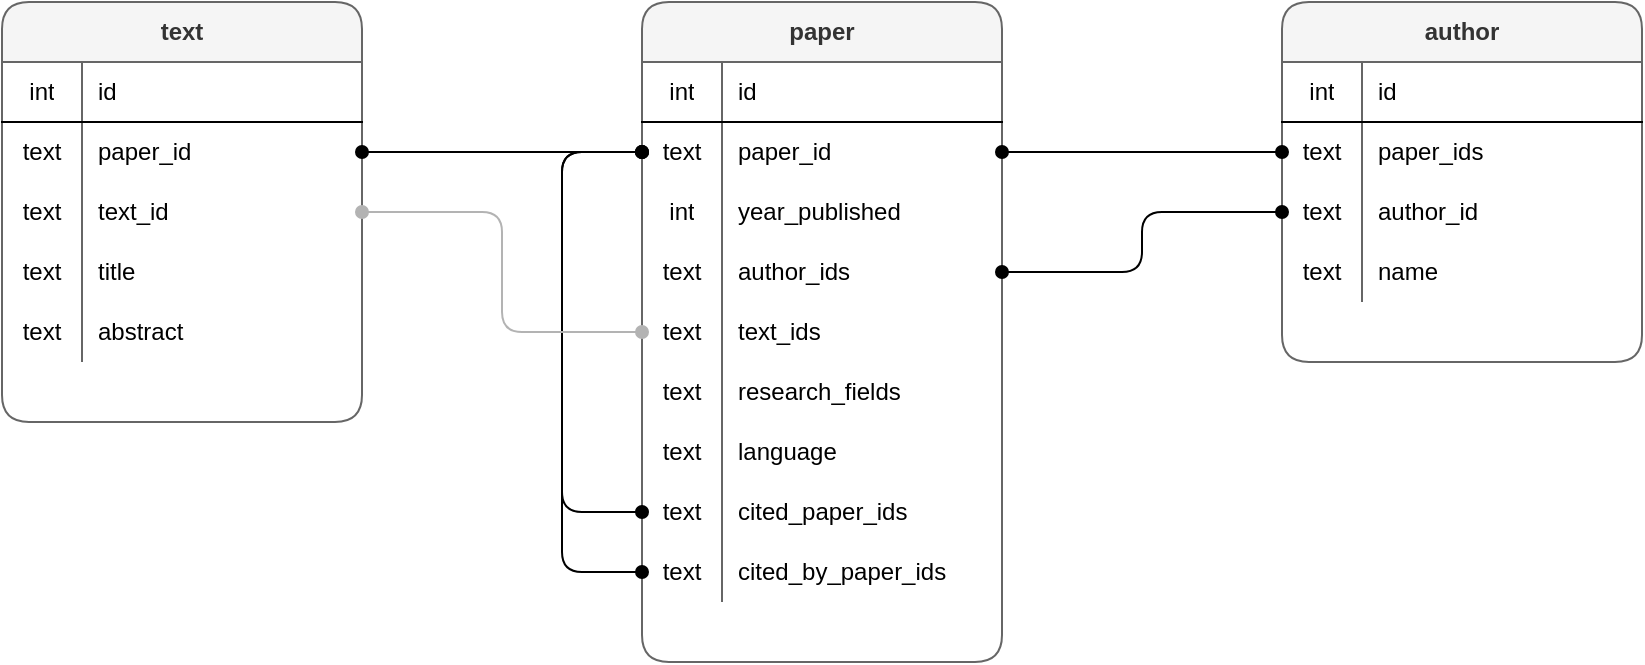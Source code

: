 <mxfile version="13.10.4" type="device"><diagram id="uzBlLWDX8OQpmBwyoThJ" name="Page-1"><mxGraphModel dx="946" dy="623" grid="1" gridSize="10" guides="1" tooltips="1" connect="1" arrows="1" fold="1" page="1" pageScale="1" pageWidth="1600" pageHeight="900" math="0" shadow="0"><root><mxCell id="0"/><mxCell id="1" parent="0"/><mxCell id="PZ33jid55H1ax71aNGN9-1" value="text" style="shape=table;html=1;whiteSpace=wrap;startSize=30;container=1;collapsible=0;childLayout=tableLayout;fixedRows=1;rowLines=0;fontStyle=1;align=center;rounded=1;fillColor=#f5f5f5;strokeColor=#666666;fontColor=#333333;" vertex="1" parent="1"><mxGeometry x="40" y="80" width="180" height="210" as="geometry"/></mxCell><mxCell id="PZ33jid55H1ax71aNGN9-2" value="" style="shape=partialRectangle;html=1;whiteSpace=wrap;collapsible=0;dropTarget=0;pointerEvents=0;fillColor=none;top=0;left=0;bottom=1;right=0;points=[[0,0.5],[1,0.5]];portConstraint=eastwest;" vertex="1" parent="PZ33jid55H1ax71aNGN9-1"><mxGeometry y="30" width="180" height="30" as="geometry"/></mxCell><mxCell id="PZ33jid55H1ax71aNGN9-3" value="int" style="shape=partialRectangle;html=1;whiteSpace=wrap;connectable=0;fillColor=none;top=0;left=0;bottom=0;right=0;overflow=hidden;" vertex="1" parent="PZ33jid55H1ax71aNGN9-2"><mxGeometry width="40" height="30" as="geometry"/></mxCell><mxCell id="PZ33jid55H1ax71aNGN9-4" value="id" style="shape=partialRectangle;html=1;whiteSpace=wrap;connectable=0;fillColor=none;top=0;left=0;bottom=0;right=0;align=left;spacingLeft=6;overflow=hidden;" vertex="1" parent="PZ33jid55H1ax71aNGN9-2"><mxGeometry x="40" width="140" height="30" as="geometry"/></mxCell><mxCell id="PZ33jid55H1ax71aNGN9-8" value="" style="shape=partialRectangle;html=1;whiteSpace=wrap;collapsible=0;dropTarget=0;pointerEvents=0;fillColor=none;top=0;left=0;bottom=0;right=0;points=[[0,0.5],[1,0.5]];portConstraint=eastwest;" vertex="1" parent="PZ33jid55H1ax71aNGN9-1"><mxGeometry y="60" width="180" height="30" as="geometry"/></mxCell><mxCell id="PZ33jid55H1ax71aNGN9-9" value="text" style="shape=partialRectangle;html=1;whiteSpace=wrap;connectable=0;fillColor=none;top=0;left=0;bottom=0;right=0;overflow=hidden;" vertex="1" parent="PZ33jid55H1ax71aNGN9-8"><mxGeometry width="40" height="30" as="geometry"/></mxCell><mxCell id="PZ33jid55H1ax71aNGN9-10" value="paper_id" style="shape=partialRectangle;html=1;whiteSpace=wrap;connectable=0;fillColor=none;top=0;left=0;bottom=0;right=0;align=left;spacingLeft=6;overflow=hidden;" vertex="1" parent="PZ33jid55H1ax71aNGN9-8"><mxGeometry x="40" width="140" height="30" as="geometry"/></mxCell><mxCell id="PZ33jid55H1ax71aNGN9-5" value="" style="shape=partialRectangle;html=1;whiteSpace=wrap;collapsible=0;dropTarget=0;pointerEvents=0;fillColor=none;top=0;left=0;bottom=0;right=0;points=[[0,0.5],[1,0.5]];portConstraint=eastwest;" vertex="1" parent="PZ33jid55H1ax71aNGN9-1"><mxGeometry y="90" width="180" height="30" as="geometry"/></mxCell><mxCell id="PZ33jid55H1ax71aNGN9-6" value="text" style="shape=partialRectangle;html=1;whiteSpace=wrap;connectable=0;fillColor=none;top=0;left=0;bottom=0;right=0;overflow=hidden;" vertex="1" parent="PZ33jid55H1ax71aNGN9-5"><mxGeometry width="40" height="30" as="geometry"/></mxCell><mxCell id="PZ33jid55H1ax71aNGN9-7" value="text_id" style="shape=partialRectangle;html=1;whiteSpace=wrap;connectable=0;fillColor=none;top=0;left=0;bottom=0;right=0;align=left;spacingLeft=6;overflow=hidden;" vertex="1" parent="PZ33jid55H1ax71aNGN9-5"><mxGeometry x="40" width="140" height="30" as="geometry"/></mxCell><mxCell id="PZ33jid55H1ax71aNGN9-14" value="" style="shape=partialRectangle;html=1;whiteSpace=wrap;collapsible=0;dropTarget=0;pointerEvents=0;fillColor=none;top=0;left=0;bottom=0;right=0;points=[[0,0.5],[1,0.5]];portConstraint=eastwest;" vertex="1" parent="PZ33jid55H1ax71aNGN9-1"><mxGeometry y="120" width="180" height="30" as="geometry"/></mxCell><mxCell id="PZ33jid55H1ax71aNGN9-15" value="text" style="shape=partialRectangle;html=1;whiteSpace=wrap;connectable=0;fillColor=none;top=0;left=0;bottom=0;right=0;overflow=hidden;" vertex="1" parent="PZ33jid55H1ax71aNGN9-14"><mxGeometry width="40" height="30" as="geometry"/></mxCell><mxCell id="PZ33jid55H1ax71aNGN9-16" value="title" style="shape=partialRectangle;html=1;whiteSpace=wrap;connectable=0;fillColor=none;top=0;left=0;bottom=0;right=0;align=left;spacingLeft=6;overflow=hidden;" vertex="1" parent="PZ33jid55H1ax71aNGN9-14"><mxGeometry x="40" width="140" height="30" as="geometry"/></mxCell><mxCell id="PZ33jid55H1ax71aNGN9-17" value="" style="shape=partialRectangle;html=1;whiteSpace=wrap;collapsible=0;dropTarget=0;pointerEvents=0;fillColor=none;top=0;left=0;bottom=0;right=0;points=[[0,0.5],[1,0.5]];portConstraint=eastwest;" vertex="1" parent="PZ33jid55H1ax71aNGN9-1"><mxGeometry y="150" width="180" height="30" as="geometry"/></mxCell><mxCell id="PZ33jid55H1ax71aNGN9-18" value="text" style="shape=partialRectangle;html=1;whiteSpace=wrap;connectable=0;fillColor=none;top=0;left=0;bottom=0;right=0;overflow=hidden;" vertex="1" parent="PZ33jid55H1ax71aNGN9-17"><mxGeometry width="40" height="30" as="geometry"/></mxCell><mxCell id="PZ33jid55H1ax71aNGN9-19" value="abstract" style="shape=partialRectangle;html=1;whiteSpace=wrap;connectable=0;fillColor=none;top=0;left=0;bottom=0;right=0;align=left;spacingLeft=6;overflow=hidden;" vertex="1" parent="PZ33jid55H1ax71aNGN9-17"><mxGeometry x="40" width="140" height="30" as="geometry"/></mxCell><mxCell id="PZ33jid55H1ax71aNGN9-20" value="author" style="shape=table;html=1;whiteSpace=wrap;startSize=30;container=1;collapsible=0;childLayout=tableLayout;fixedRows=1;rowLines=0;fontStyle=1;align=center;rounded=1;fillColor=#f5f5f5;strokeColor=#666666;fontColor=#333333;" vertex="1" parent="1"><mxGeometry x="680" y="80" width="180" height="180" as="geometry"/></mxCell><mxCell id="PZ33jid55H1ax71aNGN9-21" value="" style="shape=partialRectangle;html=1;whiteSpace=wrap;collapsible=0;dropTarget=0;pointerEvents=0;fillColor=none;top=0;left=0;bottom=1;right=0;points=[[0,0.5],[1,0.5]];portConstraint=eastwest;" vertex="1" parent="PZ33jid55H1ax71aNGN9-20"><mxGeometry y="30" width="180" height="30" as="geometry"/></mxCell><mxCell id="PZ33jid55H1ax71aNGN9-22" value="int" style="shape=partialRectangle;html=1;whiteSpace=wrap;connectable=0;fillColor=none;top=0;left=0;bottom=0;right=0;overflow=hidden;" vertex="1" parent="PZ33jid55H1ax71aNGN9-21"><mxGeometry width="40" height="30" as="geometry"/></mxCell><mxCell id="PZ33jid55H1ax71aNGN9-23" value="id" style="shape=partialRectangle;html=1;whiteSpace=wrap;connectable=0;fillColor=none;top=0;left=0;bottom=0;right=0;align=left;spacingLeft=6;overflow=hidden;" vertex="1" parent="PZ33jid55H1ax71aNGN9-21"><mxGeometry x="40" width="140" height="30" as="geometry"/></mxCell><mxCell id="PZ33jid55H1ax71aNGN9-27" value="" style="shape=partialRectangle;html=1;whiteSpace=wrap;collapsible=0;dropTarget=0;pointerEvents=0;fillColor=none;top=0;left=0;bottom=0;right=0;points=[[0,0.5],[1,0.5]];portConstraint=eastwest;" vertex="1" parent="PZ33jid55H1ax71aNGN9-20"><mxGeometry y="60" width="180" height="30" as="geometry"/></mxCell><mxCell id="PZ33jid55H1ax71aNGN9-28" value="text" style="shape=partialRectangle;html=1;whiteSpace=wrap;connectable=0;fillColor=none;top=0;left=0;bottom=0;right=0;overflow=hidden;" vertex="1" parent="PZ33jid55H1ax71aNGN9-27"><mxGeometry width="40" height="30" as="geometry"/></mxCell><mxCell id="PZ33jid55H1ax71aNGN9-29" value="paper_ids" style="shape=partialRectangle;html=1;whiteSpace=wrap;connectable=0;fillColor=none;top=0;left=0;bottom=0;right=0;align=left;spacingLeft=6;overflow=hidden;" vertex="1" parent="PZ33jid55H1ax71aNGN9-27"><mxGeometry x="40" width="140" height="30" as="geometry"/></mxCell><mxCell id="PZ33jid55H1ax71aNGN9-24" value="" style="shape=partialRectangle;html=1;whiteSpace=wrap;collapsible=0;dropTarget=0;pointerEvents=0;fillColor=none;top=0;left=0;bottom=0;right=0;points=[[0,0.5],[1,0.5]];portConstraint=eastwest;" vertex="1" parent="PZ33jid55H1ax71aNGN9-20"><mxGeometry y="90" width="180" height="30" as="geometry"/></mxCell><mxCell id="PZ33jid55H1ax71aNGN9-25" value="text" style="shape=partialRectangle;html=1;whiteSpace=wrap;connectable=0;fillColor=none;top=0;left=0;bottom=0;right=0;overflow=hidden;" vertex="1" parent="PZ33jid55H1ax71aNGN9-24"><mxGeometry width="40" height="30" as="geometry"/></mxCell><mxCell id="PZ33jid55H1ax71aNGN9-26" value="author_id" style="shape=partialRectangle;html=1;whiteSpace=wrap;connectable=0;fillColor=none;top=0;left=0;bottom=0;right=0;align=left;spacingLeft=6;overflow=hidden;" vertex="1" parent="PZ33jid55H1ax71aNGN9-24"><mxGeometry x="40" width="140" height="30" as="geometry"/></mxCell><mxCell id="PZ33jid55H1ax71aNGN9-30" value="" style="shape=partialRectangle;html=1;whiteSpace=wrap;collapsible=0;dropTarget=0;pointerEvents=0;fillColor=none;top=0;left=0;bottom=0;right=0;points=[[0,0.5],[1,0.5]];portConstraint=eastwest;" vertex="1" parent="PZ33jid55H1ax71aNGN9-20"><mxGeometry y="120" width="180" height="30" as="geometry"/></mxCell><mxCell id="PZ33jid55H1ax71aNGN9-31" value="text" style="shape=partialRectangle;html=1;whiteSpace=wrap;connectable=0;fillColor=none;top=0;left=0;bottom=0;right=0;overflow=hidden;" vertex="1" parent="PZ33jid55H1ax71aNGN9-30"><mxGeometry width="40" height="30" as="geometry"/></mxCell><mxCell id="PZ33jid55H1ax71aNGN9-32" value="name" style="shape=partialRectangle;html=1;whiteSpace=wrap;connectable=0;fillColor=none;top=0;left=0;bottom=0;right=0;align=left;spacingLeft=6;overflow=hidden;" vertex="1" parent="PZ33jid55H1ax71aNGN9-30"><mxGeometry x="40" width="140" height="30" as="geometry"/></mxCell><mxCell id="PZ33jid55H1ax71aNGN9-36" value="paper" style="shape=table;html=1;whiteSpace=wrap;startSize=30;container=1;collapsible=0;childLayout=tableLayout;fixedRows=1;rowLines=0;fontStyle=1;align=center;fillColor=#f5f5f5;strokeColor=#666666;fontColor=#333333;rounded=1;" vertex="1" parent="1"><mxGeometry x="360" y="80" width="180" height="330" as="geometry"/></mxCell><mxCell id="PZ33jid55H1ax71aNGN9-37" value="" style="shape=partialRectangle;html=1;whiteSpace=wrap;collapsible=0;dropTarget=0;pointerEvents=0;fillColor=none;top=0;left=0;bottom=1;right=0;points=[[0,0.5],[1,0.5]];portConstraint=eastwest;" vertex="1" parent="PZ33jid55H1ax71aNGN9-36"><mxGeometry y="30" width="180" height="30" as="geometry"/></mxCell><mxCell id="PZ33jid55H1ax71aNGN9-38" value="int" style="shape=partialRectangle;html=1;whiteSpace=wrap;connectable=0;fillColor=none;top=0;left=0;bottom=0;right=0;overflow=hidden;" vertex="1" parent="PZ33jid55H1ax71aNGN9-37"><mxGeometry width="40" height="30" as="geometry"/></mxCell><mxCell id="PZ33jid55H1ax71aNGN9-39" value="id" style="shape=partialRectangle;html=1;whiteSpace=wrap;connectable=0;fillColor=none;top=0;left=0;bottom=0;right=0;align=left;spacingLeft=6;overflow=hidden;" vertex="1" parent="PZ33jid55H1ax71aNGN9-37"><mxGeometry x="40" width="140" height="30" as="geometry"/></mxCell><mxCell id="PZ33jid55H1ax71aNGN9-43" value="" style="shape=partialRectangle;html=1;whiteSpace=wrap;collapsible=0;dropTarget=0;pointerEvents=0;fillColor=none;top=0;left=0;bottom=0;right=0;points=[[0,0.5],[1,0.5]];portConstraint=eastwest;" vertex="1" parent="PZ33jid55H1ax71aNGN9-36"><mxGeometry y="60" width="180" height="30" as="geometry"/></mxCell><mxCell id="PZ33jid55H1ax71aNGN9-44" value="text" style="shape=partialRectangle;html=1;whiteSpace=wrap;connectable=0;fillColor=none;top=0;left=0;bottom=0;right=0;overflow=hidden;" vertex="1" parent="PZ33jid55H1ax71aNGN9-43"><mxGeometry width="40" height="30" as="geometry"/></mxCell><mxCell id="PZ33jid55H1ax71aNGN9-45" value="paper_id" style="shape=partialRectangle;html=1;whiteSpace=wrap;connectable=0;fillColor=none;top=0;left=0;bottom=0;right=0;align=left;spacingLeft=6;overflow=hidden;" vertex="1" parent="PZ33jid55H1ax71aNGN9-43"><mxGeometry x="40" width="140" height="30" as="geometry"/></mxCell><mxCell id="PZ33jid55H1ax71aNGN9-40" value="" style="shape=partialRectangle;html=1;whiteSpace=wrap;collapsible=0;dropTarget=0;pointerEvents=0;fillColor=none;top=0;left=0;bottom=0;right=0;points=[[0,0.5],[1,0.5]];portConstraint=eastwest;" vertex="1" parent="PZ33jid55H1ax71aNGN9-36"><mxGeometry y="90" width="180" height="30" as="geometry"/></mxCell><mxCell id="PZ33jid55H1ax71aNGN9-41" value="int" style="shape=partialRectangle;html=1;whiteSpace=wrap;connectable=0;fillColor=none;top=0;left=0;bottom=0;right=0;overflow=hidden;" vertex="1" parent="PZ33jid55H1ax71aNGN9-40"><mxGeometry width="40" height="30" as="geometry"/></mxCell><mxCell id="PZ33jid55H1ax71aNGN9-42" value="year_published" style="shape=partialRectangle;html=1;whiteSpace=wrap;connectable=0;fillColor=none;top=0;left=0;bottom=0;right=0;align=left;spacingLeft=6;overflow=hidden;" vertex="1" parent="PZ33jid55H1ax71aNGN9-40"><mxGeometry x="40" width="140" height="30" as="geometry"/></mxCell><mxCell id="PZ33jid55H1ax71aNGN9-46" value="" style="shape=partialRectangle;html=1;whiteSpace=wrap;collapsible=0;dropTarget=0;pointerEvents=0;fillColor=none;top=0;left=0;bottom=0;right=0;points=[[0,0.5],[1,0.5]];portConstraint=eastwest;" vertex="1" parent="PZ33jid55H1ax71aNGN9-36"><mxGeometry y="120" width="180" height="30" as="geometry"/></mxCell><mxCell id="PZ33jid55H1ax71aNGN9-47" value="text" style="shape=partialRectangle;html=1;whiteSpace=wrap;connectable=0;fillColor=none;top=0;left=0;bottom=0;right=0;overflow=hidden;" vertex="1" parent="PZ33jid55H1ax71aNGN9-46"><mxGeometry width="40" height="30" as="geometry"/></mxCell><mxCell id="PZ33jid55H1ax71aNGN9-48" value="author_ids" style="shape=partialRectangle;html=1;whiteSpace=wrap;connectable=0;fillColor=none;top=0;left=0;bottom=0;right=0;align=left;spacingLeft=6;overflow=hidden;" vertex="1" parent="PZ33jid55H1ax71aNGN9-46"><mxGeometry x="40" width="140" height="30" as="geometry"/></mxCell><mxCell id="PZ33jid55H1ax71aNGN9-49" value="" style="shape=partialRectangle;html=1;whiteSpace=wrap;collapsible=0;dropTarget=0;pointerEvents=0;fillColor=none;top=0;left=0;bottom=0;right=0;points=[[0,0.5],[1,0.5]];portConstraint=eastwest;" vertex="1" parent="PZ33jid55H1ax71aNGN9-36"><mxGeometry y="150" width="180" height="30" as="geometry"/></mxCell><mxCell id="PZ33jid55H1ax71aNGN9-50" value="text" style="shape=partialRectangle;html=1;whiteSpace=wrap;connectable=0;fillColor=none;top=0;left=0;bottom=0;right=0;overflow=hidden;" vertex="1" parent="PZ33jid55H1ax71aNGN9-49"><mxGeometry width="40" height="30" as="geometry"/></mxCell><mxCell id="PZ33jid55H1ax71aNGN9-51" value="text_ids" style="shape=partialRectangle;html=1;whiteSpace=wrap;connectable=0;fillColor=none;top=0;left=0;bottom=0;right=0;align=left;spacingLeft=6;overflow=hidden;" vertex="1" parent="PZ33jid55H1ax71aNGN9-49"><mxGeometry x="40" width="140" height="30" as="geometry"/></mxCell><mxCell id="PZ33jid55H1ax71aNGN9-52" value="" style="shape=partialRectangle;html=1;whiteSpace=wrap;collapsible=0;dropTarget=0;pointerEvents=0;fillColor=none;top=0;left=0;bottom=0;right=0;points=[[0,0.5],[1,0.5]];portConstraint=eastwest;" vertex="1" parent="PZ33jid55H1ax71aNGN9-36"><mxGeometry y="180" width="180" height="30" as="geometry"/></mxCell><mxCell id="PZ33jid55H1ax71aNGN9-53" value="text" style="shape=partialRectangle;html=1;whiteSpace=wrap;connectable=0;fillColor=none;top=0;left=0;bottom=0;right=0;overflow=hidden;" vertex="1" parent="PZ33jid55H1ax71aNGN9-52"><mxGeometry width="40" height="30" as="geometry"/></mxCell><mxCell id="PZ33jid55H1ax71aNGN9-54" value="research_fields" style="shape=partialRectangle;html=1;whiteSpace=wrap;connectable=0;fillColor=none;top=0;left=0;bottom=0;right=0;align=left;spacingLeft=6;overflow=hidden;" vertex="1" parent="PZ33jid55H1ax71aNGN9-52"><mxGeometry x="40" width="140" height="30" as="geometry"/></mxCell><mxCell id="PZ33jid55H1ax71aNGN9-55" value="" style="shape=partialRectangle;html=1;whiteSpace=wrap;collapsible=0;dropTarget=0;pointerEvents=0;fillColor=none;top=0;left=0;bottom=0;right=0;points=[[0,0.5],[1,0.5]];portConstraint=eastwest;" vertex="1" parent="PZ33jid55H1ax71aNGN9-36"><mxGeometry y="210" width="180" height="30" as="geometry"/></mxCell><mxCell id="PZ33jid55H1ax71aNGN9-56" value="text" style="shape=partialRectangle;html=1;whiteSpace=wrap;connectable=0;fillColor=none;top=0;left=0;bottom=0;right=0;overflow=hidden;" vertex="1" parent="PZ33jid55H1ax71aNGN9-55"><mxGeometry width="40" height="30" as="geometry"/></mxCell><mxCell id="PZ33jid55H1ax71aNGN9-57" value="language" style="shape=partialRectangle;html=1;whiteSpace=wrap;connectable=0;fillColor=none;top=0;left=0;bottom=0;right=0;align=left;spacingLeft=6;overflow=hidden;" vertex="1" parent="PZ33jid55H1ax71aNGN9-55"><mxGeometry x="40" width="140" height="30" as="geometry"/></mxCell><mxCell id="PZ33jid55H1ax71aNGN9-68" style="edgeStyle=orthogonalEdgeStyle;rounded=1;orthogonalLoop=1;jettySize=auto;html=1;entryX=0;entryY=0.5;entryDx=0;entryDy=0;startArrow=oval;startFill=1;endArrow=oval;endFill=1;" edge="1" parent="PZ33jid55H1ax71aNGN9-36" source="PZ33jid55H1ax71aNGN9-58" target="PZ33jid55H1ax71aNGN9-43"><mxGeometry relative="1" as="geometry"><Array as="points"><mxPoint x="-40" y="255"/><mxPoint x="-40" y="75"/></Array></mxGeometry></mxCell><mxCell id="PZ33jid55H1ax71aNGN9-58" value="" style="shape=partialRectangle;html=1;whiteSpace=wrap;collapsible=0;dropTarget=0;pointerEvents=0;fillColor=none;top=0;left=0;bottom=0;right=0;points=[[0,0.5],[1,0.5]];portConstraint=eastwest;" vertex="1" parent="PZ33jid55H1ax71aNGN9-36"><mxGeometry y="240" width="180" height="30" as="geometry"/></mxCell><mxCell id="PZ33jid55H1ax71aNGN9-59" value="text" style="shape=partialRectangle;html=1;whiteSpace=wrap;connectable=0;fillColor=none;top=0;left=0;bottom=0;right=0;overflow=hidden;" vertex="1" parent="PZ33jid55H1ax71aNGN9-58"><mxGeometry width="40" height="30" as="geometry"/></mxCell><mxCell id="PZ33jid55H1ax71aNGN9-60" value="cited_paper_ids" style="shape=partialRectangle;html=1;whiteSpace=wrap;connectable=0;fillColor=none;top=0;left=0;bottom=0;right=0;align=left;spacingLeft=6;overflow=hidden;" vertex="1" parent="PZ33jid55H1ax71aNGN9-58"><mxGeometry x="40" width="140" height="30" as="geometry"/></mxCell><mxCell id="PZ33jid55H1ax71aNGN9-69" style="edgeStyle=orthogonalEdgeStyle;rounded=1;orthogonalLoop=1;jettySize=auto;html=1;entryX=0;entryY=0.5;entryDx=0;entryDy=0;startArrow=oval;startFill=1;endArrow=oval;endFill=1;" edge="1" parent="PZ33jid55H1ax71aNGN9-36" source="PZ33jid55H1ax71aNGN9-61" target="PZ33jid55H1ax71aNGN9-43"><mxGeometry relative="1" as="geometry"><Array as="points"><mxPoint x="-40" y="285"/><mxPoint x="-40" y="75"/></Array></mxGeometry></mxCell><mxCell id="PZ33jid55H1ax71aNGN9-61" value="" style="shape=partialRectangle;html=1;whiteSpace=wrap;collapsible=0;dropTarget=0;pointerEvents=0;fillColor=none;top=0;left=0;bottom=0;right=0;points=[[0,0.5],[1,0.5]];portConstraint=eastwest;" vertex="1" parent="PZ33jid55H1ax71aNGN9-36"><mxGeometry y="270" width="180" height="30" as="geometry"/></mxCell><mxCell id="PZ33jid55H1ax71aNGN9-62" value="text" style="shape=partialRectangle;html=1;whiteSpace=wrap;connectable=0;fillColor=none;top=0;left=0;bottom=0;right=0;overflow=hidden;" vertex="1" parent="PZ33jid55H1ax71aNGN9-61"><mxGeometry width="40" height="30" as="geometry"/></mxCell><mxCell id="PZ33jid55H1ax71aNGN9-63" value="cited_by_paper_ids" style="shape=partialRectangle;html=1;whiteSpace=wrap;connectable=0;fillColor=none;top=0;left=0;bottom=0;right=0;align=left;spacingLeft=6;overflow=hidden;" vertex="1" parent="PZ33jid55H1ax71aNGN9-61"><mxGeometry x="40" width="140" height="30" as="geometry"/></mxCell><mxCell id="PZ33jid55H1ax71aNGN9-64" style="edgeStyle=orthogonalEdgeStyle;rounded=1;orthogonalLoop=1;jettySize=auto;html=1;entryX=0;entryY=0.5;entryDx=0;entryDy=0;startArrow=oval;startFill=1;endArrow=oval;endFill=1;" edge="1" parent="1" source="PZ33jid55H1ax71aNGN9-43" target="PZ33jid55H1ax71aNGN9-27"><mxGeometry relative="1" as="geometry"/></mxCell><mxCell id="PZ33jid55H1ax71aNGN9-65" style="edgeStyle=orthogonalEdgeStyle;rounded=1;orthogonalLoop=1;jettySize=auto;html=1;entryX=0;entryY=0.5;entryDx=0;entryDy=0;startArrow=oval;startFill=1;endArrow=oval;endFill=1;" edge="1" parent="1" source="PZ33jid55H1ax71aNGN9-46" target="PZ33jid55H1ax71aNGN9-24"><mxGeometry relative="1" as="geometry"/></mxCell><mxCell id="PZ33jid55H1ax71aNGN9-66" style="edgeStyle=orthogonalEdgeStyle;rounded=1;orthogonalLoop=1;jettySize=auto;html=1;entryX=0;entryY=0.5;entryDx=0;entryDy=0;startArrow=oval;startFill=1;endArrow=oval;endFill=1;" edge="1" parent="1" source="PZ33jid55H1ax71aNGN9-8" target="PZ33jid55H1ax71aNGN9-43"><mxGeometry relative="1" as="geometry"/></mxCell><mxCell id="PZ33jid55H1ax71aNGN9-67" style="edgeStyle=orthogonalEdgeStyle;rounded=1;orthogonalLoop=1;jettySize=auto;html=1;entryX=0;entryY=0.5;entryDx=0;entryDy=0;startArrow=oval;startFill=1;endArrow=oval;endFill=1;fillColor=#f5f5f5;strokeColor=#B3B3B3;" edge="1" parent="1" source="PZ33jid55H1ax71aNGN9-5" target="PZ33jid55H1ax71aNGN9-49"><mxGeometry relative="1" as="geometry"/></mxCell></root></mxGraphModel></diagram></mxfile>